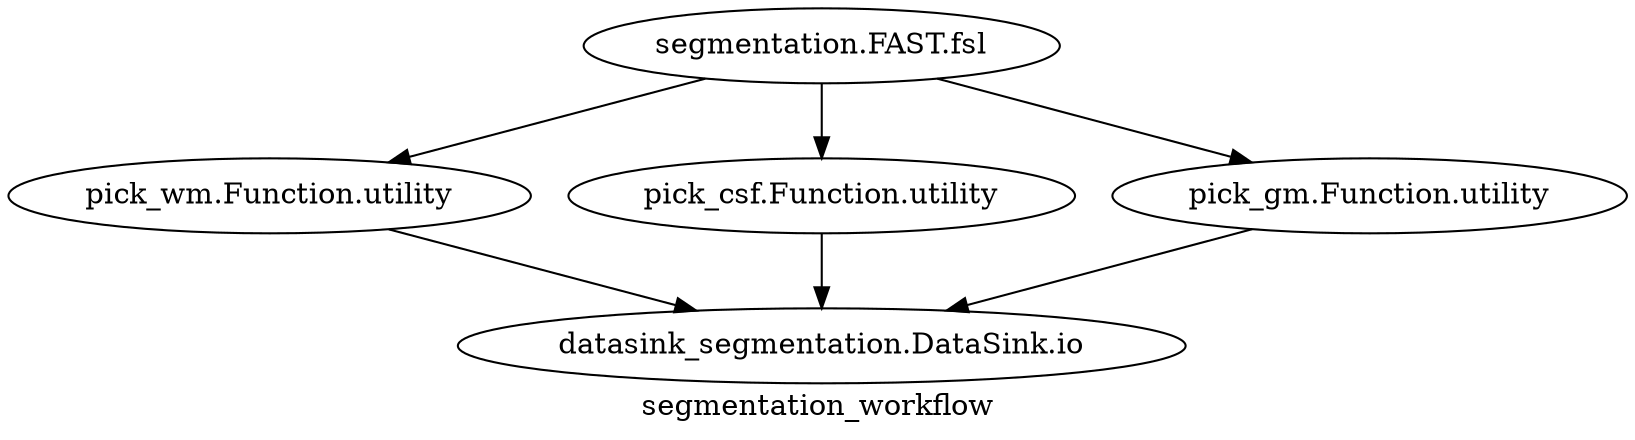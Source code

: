 digraph segmentation_workflow{
  label="segmentation_workflow";
  segmentation_workflow_segmentation[label="segmentation.FAST.fsl"];
  segmentation_workflow_pick_wm[label="pick_wm.Function.utility"];
  segmentation_workflow_pick_csf[label="pick_csf.Function.utility"];
  segmentation_workflow_pick_gm[label="pick_gm.Function.utility"];
  segmentation_workflow_datasink_segmentation[label="datasink_segmentation.DataSink.io"];
  segmentation_workflow_segmentation -> segmentation_workflow_pick_gm;
  segmentation_workflow_segmentation -> segmentation_workflow_pick_csf;
  segmentation_workflow_segmentation -> segmentation_workflow_pick_wm;
  segmentation_workflow_pick_wm -> segmentation_workflow_datasink_segmentation;
  segmentation_workflow_pick_csf -> segmentation_workflow_datasink_segmentation;
  segmentation_workflow_pick_gm -> segmentation_workflow_datasink_segmentation;
}